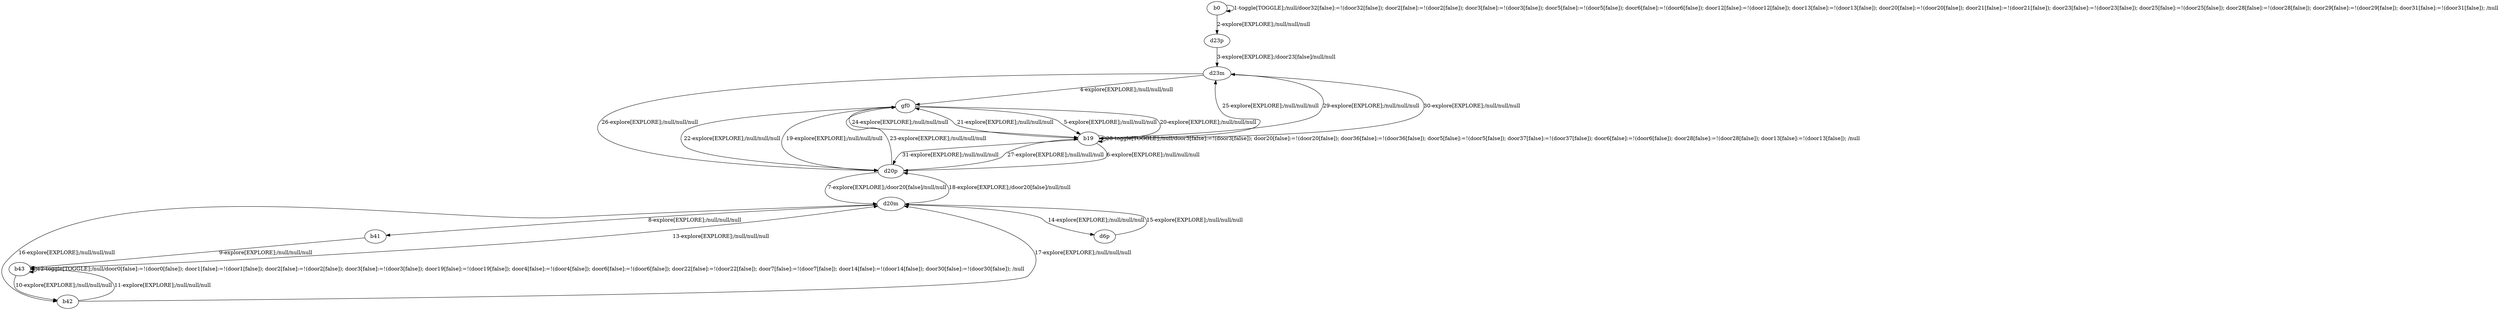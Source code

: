 # Total number of goals covered by this test: 1
# b42 --> d20m

digraph g {
"b0" -> "b0" [label = "1-toggle[TOGGLE];/null/door32[false]:=!(door32[false]); door2[false]:=!(door2[false]); door3[false]:=!(door3[false]); door5[false]:=!(door5[false]); door6[false]:=!(door6[false]); door12[false]:=!(door12[false]); door13[false]:=!(door13[false]); door20[false]:=!(door20[false]); door21[false]:=!(door21[false]); door23[false]:=!(door23[false]); door25[false]:=!(door25[false]); door28[false]:=!(door28[false]); door29[false]:=!(door29[false]); door31[false]:=!(door31[false]); /null"];
"b0" -> "d23p" [label = "2-explore[EXPLORE];/null/null/null"];
"d23p" -> "d23m" [label = "3-explore[EXPLORE];/door23[false]/null/null"];
"d23m" -> "gf0" [label = "4-explore[EXPLORE];/null/null/null"];
"gf0" -> "b19" [label = "5-explore[EXPLORE];/null/null/null"];
"b19" -> "d20p" [label = "6-explore[EXPLORE];/null/null/null"];
"d20p" -> "d20m" [label = "7-explore[EXPLORE];/door20[false]/null/null"];
"d20m" -> "b41" [label = "8-explore[EXPLORE];/null/null/null"];
"b41" -> "b43" [label = "9-explore[EXPLORE];/null/null/null"];
"b43" -> "b42" [label = "10-explore[EXPLORE];/null/null/null"];
"b42" -> "b43" [label = "11-explore[EXPLORE];/null/null/null"];
"b43" -> "b43" [label = "12-toggle[TOGGLE];/null/door0[false]:=!(door0[false]); door1[false]:=!(door1[false]); door2[false]:=!(door2[false]); door3[false]:=!(door3[false]); door19[false]:=!(door19[false]); door4[false]:=!(door4[false]); door6[false]:=!(door6[false]); door22[false]:=!(door22[false]); door7[false]:=!(door7[false]); door14[false]:=!(door14[false]); door30[false]:=!(door30[false]); /null"];
"b43" -> "d20m" [label = "13-explore[EXPLORE];/null/null/null"];
"d20m" -> "d6p" [label = "14-explore[EXPLORE];/null/null/null"];
"d6p" -> "d20m" [label = "15-explore[EXPLORE];/null/null/null"];
"d20m" -> "b42" [label = "16-explore[EXPLORE];/null/null/null"];
"b42" -> "d20m" [label = "17-explore[EXPLORE];/null/null/null"];
"d20m" -> "d20p" [label = "18-explore[EXPLORE];/door20[false]/null/null"];
"d20p" -> "gf0" [label = "19-explore[EXPLORE];/null/null/null"];
"gf0" -> "b19" [label = "20-explore[EXPLORE];/null/null/null"];
"b19" -> "gf0" [label = "21-explore[EXPLORE];/null/null/null"];
"gf0" -> "d20p" [label = "22-explore[EXPLORE];/null/null/null"];
"d20p" -> "gf0" [label = "23-explore[EXPLORE];/null/null/null"];
"gf0" -> "b19" [label = "24-explore[EXPLORE];/null/null/null"];
"b19" -> "d23m" [label = "25-explore[EXPLORE];/null/null/null"];
"d23m" -> "d20p" [label = "26-explore[EXPLORE];/null/null/null"];
"d20p" -> "b19" [label = "27-explore[EXPLORE];/null/null/null"];
"b19" -> "b19" [label = "28-toggle[TOGGLE];/null/door3[false]:=!(door3[false]); door20[false]:=!(door20[false]); door36[false]:=!(door36[false]); door5[false]:=!(door5[false]); door37[false]:=!(door37[false]); door6[false]:=!(door6[false]); door28[false]:=!(door28[false]); door13[false]:=!(door13[false]); /null"];
"b19" -> "d23m" [label = "29-explore[EXPLORE];/null/null/null"];
"d23m" -> "b19" [label = "30-explore[EXPLORE];/null/null/null"];
"b19" -> "d20p" [label = "31-explore[EXPLORE];/null/null/null"];
}
